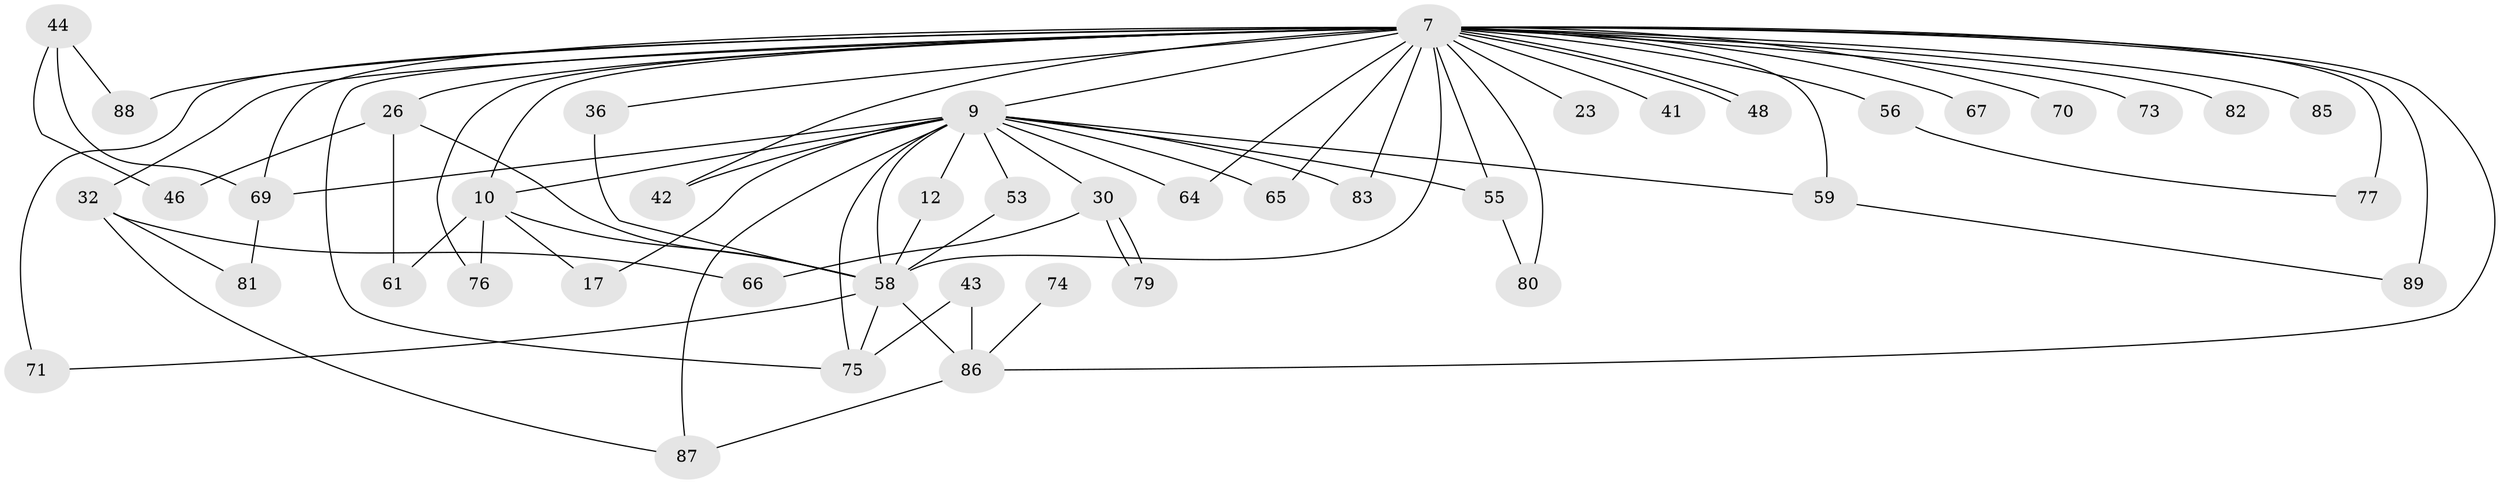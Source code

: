// original degree distribution, {11: 0.011235955056179775, 21: 0.011235955056179775, 22: 0.011235955056179775, 31: 0.011235955056179775, 15: 0.011235955056179775, 14: 0.011235955056179775, 26: 0.011235955056179775, 19: 0.011235955056179775, 20: 0.011235955056179775, 10: 0.011235955056179775, 3: 0.21348314606741572, 2: 0.5168539325842697, 5: 0.0449438202247191, 4: 0.07865168539325842, 8: 0.011235955056179775, 6: 0.02247191011235955}
// Generated by graph-tools (version 1.1) at 2025/44/03/09/25 04:44:15]
// undirected, 44 vertices, 76 edges
graph export_dot {
graph [start="1"]
  node [color=gray90,style=filled];
  7 [super="+4+3"];
  9 [super="+8"];
  10 [super="+1"];
  12;
  17;
  23 [super="+18"];
  26 [super="+15+11"];
  30;
  32 [super="+19"];
  36;
  41;
  42;
  43;
  44;
  46;
  48;
  53;
  55 [super="+16"];
  56;
  58 [super="+31+6"];
  59 [super="+54+39"];
  61;
  64 [super="+29"];
  65 [super="+34"];
  66;
  67;
  69 [super="+38"];
  70 [super="+22"];
  71 [super="+20"];
  73 [super="+57"];
  74;
  75 [super="+27+68"];
  76 [super="+47"];
  77 [super="+50"];
  79;
  80;
  81;
  82;
  83 [super="+33+78+63"];
  85;
  86 [super="+52"];
  87 [super="+60"];
  88 [super="+84+72"];
  89 [super="+62"];
  7 -- 9 [weight=8];
  7 -- 10 [weight=8];
  7 -- 23 [weight=3];
  7 -- 32 [weight=3];
  7 -- 48;
  7 -- 48;
  7 -- 64;
  7 -- 67 [weight=2];
  7 -- 77 [weight=3];
  7 -- 82 [weight=2];
  7 -- 85 [weight=2];
  7 -- 89 [weight=3];
  7 -- 36;
  7 -- 41 [weight=2];
  7 -- 42;
  7 -- 55;
  7 -- 69;
  7 -- 86 [weight=2];
  7 -- 58 [weight=10];
  7 -- 26 [weight=3];
  7 -- 76 [weight=2];
  7 -- 88 [weight=4];
  7 -- 83 [weight=5];
  7 -- 65;
  7 -- 70 [weight=3];
  7 -- 71;
  7 -- 73 [weight=3];
  7 -- 75;
  7 -- 80;
  7 -- 56;
  7 -- 59 [weight=6];
  9 -- 10 [weight=4];
  9 -- 30 [weight=2];
  9 -- 53;
  9 -- 55 [weight=2];
  9 -- 69 [weight=3];
  9 -- 65 [weight=2];
  9 -- 12;
  9 -- 17;
  9 -- 87;
  9 -- 42;
  9 -- 58 [weight=4];
  9 -- 75 [weight=3];
  9 -- 64;
  9 -- 83;
  9 -- 59;
  10 -- 76;
  10 -- 17;
  10 -- 61;
  10 -- 58 [weight=4];
  12 -- 58;
  26 -- 61;
  26 -- 46;
  26 -- 58;
  30 -- 66;
  30 -- 79;
  30 -- 79;
  32 -- 66;
  32 -- 81;
  32 -- 87;
  36 -- 58;
  43 -- 86;
  43 -- 75;
  44 -- 46;
  44 -- 69 [weight=2];
  44 -- 88;
  53 -- 58;
  55 -- 80;
  56 -- 77;
  58 -- 71;
  58 -- 86 [weight=2];
  58 -- 75 [weight=3];
  59 -- 89;
  69 -- 81;
  74 -- 86;
  86 -- 87;
}
